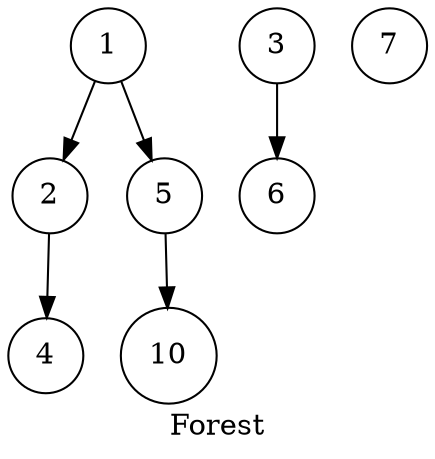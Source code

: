digraph G{
label="Forest";
node[shape=circle];
1;
2;
1->2;
5;
1->5;
4;
2->4;
10;
5->10;
3;
6;
3->6;
7;
}
